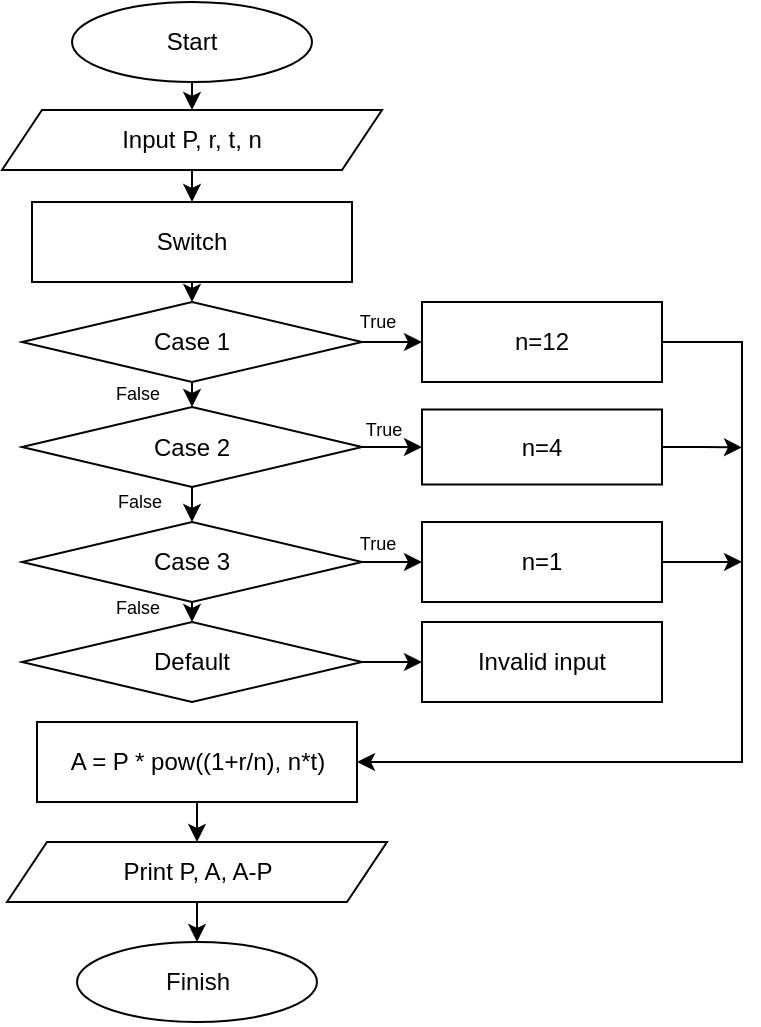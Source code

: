 <mxfile version="24.7.17">
  <diagram name="Сторінка-1" id="j3dnJwqCAzhxyN8Z1lVi">
    <mxGraphModel dx="934" dy="526" grid="1" gridSize="10" guides="1" tooltips="1" connect="1" arrows="1" fold="1" page="1" pageScale="1" pageWidth="827" pageHeight="1169" math="0" shadow="0">
      <root>
        <mxCell id="0" />
        <mxCell id="1" parent="0" />
        <mxCell id="UCkw8O8bc3dzk6dkxjJ4-1" style="edgeStyle=orthogonalEdgeStyle;rounded=0;orthogonalLoop=1;jettySize=auto;html=1;exitX=0.5;exitY=1;exitDx=0;exitDy=0;entryX=0.5;entryY=0;entryDx=0;entryDy=0;" parent="1" source="iA7xg-9TLThsFJfs8mAg-1" target="iA7xg-9TLThsFJfs8mAg-3" edge="1">
          <mxGeometry relative="1" as="geometry" />
        </mxCell>
        <mxCell id="iA7xg-9TLThsFJfs8mAg-1" value="Start" style="ellipse;whiteSpace=wrap;html=1;" parent="1" vertex="1">
          <mxGeometry x="365" y="10" width="120" height="40" as="geometry" />
        </mxCell>
        <mxCell id="UCkw8O8bc3dzk6dkxjJ4-2" style="edgeStyle=orthogonalEdgeStyle;rounded=0;orthogonalLoop=1;jettySize=auto;html=1;exitX=0.5;exitY=1;exitDx=0;exitDy=0;entryX=0.5;entryY=0;entryDx=0;entryDy=0;" parent="1" source="iA7xg-9TLThsFJfs8mAg-3" target="hqbnRQEziRmDWoI5ASOh-35" edge="1">
          <mxGeometry relative="1" as="geometry" />
        </mxCell>
        <mxCell id="iA7xg-9TLThsFJfs8mAg-3" value="Input P, r, t, n" style="shape=parallelogram;perimeter=parallelogramPerimeter;whiteSpace=wrap;html=1;fixedSize=1;" parent="1" vertex="1">
          <mxGeometry x="330" y="64" width="190" height="30" as="geometry" />
        </mxCell>
        <mxCell id="UCkw8O8bc3dzk6dkxjJ4-16" style="edgeStyle=orthogonalEdgeStyle;rounded=0;orthogonalLoop=1;jettySize=auto;html=1;exitX=0.5;exitY=1;exitDx=0;exitDy=0;entryX=0.5;entryY=0;entryDx=0;entryDy=0;" parent="1" source="iA7xg-9TLThsFJfs8mAg-12" target="hqbnRQEziRmDWoI5ASOh-30" edge="1">
          <mxGeometry relative="1" as="geometry" />
        </mxCell>
        <mxCell id="iA7xg-9TLThsFJfs8mAg-12" value="A = P * pow((1+r/n), n*t)" style="rounded=0;whiteSpace=wrap;html=1;" parent="1" vertex="1">
          <mxGeometry x="347.5" y="370" width="160" height="40" as="geometry" />
        </mxCell>
        <mxCell id="iA7xg-9TLThsFJfs8mAg-13" value="Switch(n)" style="text;html=1;align=center;verticalAlign=middle;whiteSpace=wrap;rounded=0;" parent="1" vertex="1">
          <mxGeometry x="400" y="115" width="60" height="30" as="geometry" />
        </mxCell>
        <mxCell id="UCkw8O8bc3dzk6dkxjJ4-4" style="edgeStyle=orthogonalEdgeStyle;rounded=0;orthogonalLoop=1;jettySize=auto;html=1;exitX=0.5;exitY=1;exitDx=0;exitDy=0;entryX=0.5;entryY=0;entryDx=0;entryDy=0;" parent="1" source="iA7xg-9TLThsFJfs8mAg-14" target="hqbnRQEziRmDWoI5ASOh-21" edge="1">
          <mxGeometry relative="1" as="geometry" />
        </mxCell>
        <mxCell id="UCkw8O8bc3dzk6dkxjJ4-8" style="edgeStyle=orthogonalEdgeStyle;rounded=0;orthogonalLoop=1;jettySize=auto;html=1;exitX=1;exitY=0.5;exitDx=0;exitDy=0;entryX=0;entryY=0.5;entryDx=0;entryDy=0;" parent="1" source="iA7xg-9TLThsFJfs8mAg-14" target="iA7xg-9TLThsFJfs8mAg-19" edge="1">
          <mxGeometry relative="1" as="geometry" />
        </mxCell>
        <mxCell id="iA7xg-9TLThsFJfs8mAg-14" value="Case 1" style="rhombus;whiteSpace=wrap;html=1;" parent="1" vertex="1">
          <mxGeometry x="340" y="160" width="170" height="40" as="geometry" />
        </mxCell>
        <mxCell id="UCkw8O8bc3dzk6dkxjJ4-18" style="edgeStyle=orthogonalEdgeStyle;rounded=0;orthogonalLoop=1;jettySize=auto;html=1;entryX=1;entryY=0.5;entryDx=0;entryDy=0;" parent="1" source="iA7xg-9TLThsFJfs8mAg-19" target="iA7xg-9TLThsFJfs8mAg-12" edge="1">
          <mxGeometry relative="1" as="geometry">
            <mxPoint x="510" y="390" as="targetPoint" />
            <Array as="points">
              <mxPoint x="700" y="180" />
              <mxPoint x="700" y="390" />
            </Array>
          </mxGeometry>
        </mxCell>
        <mxCell id="iA7xg-9TLThsFJfs8mAg-19" value="n=12" style="rounded=0;whiteSpace=wrap;html=1;" parent="1" vertex="1">
          <mxGeometry x="540" y="160" width="120" height="40" as="geometry" />
        </mxCell>
        <mxCell id="UCkw8O8bc3dzk6dkxjJ4-19" style="edgeStyle=orthogonalEdgeStyle;rounded=0;orthogonalLoop=1;jettySize=auto;html=1;exitX=1;exitY=0.5;exitDx=0;exitDy=0;" parent="1" source="iA7xg-9TLThsFJfs8mAg-20" edge="1">
          <mxGeometry relative="1" as="geometry">
            <mxPoint x="700" y="232.69" as="targetPoint" />
          </mxGeometry>
        </mxCell>
        <mxCell id="iA7xg-9TLThsFJfs8mAg-20" value="n=4" style="rounded=0;whiteSpace=wrap;html=1;" parent="1" vertex="1">
          <mxGeometry x="540" y="213.75" width="120" height="37.5" as="geometry" />
        </mxCell>
        <mxCell id="UCkw8O8bc3dzk6dkxjJ4-20" style="edgeStyle=orthogonalEdgeStyle;rounded=0;orthogonalLoop=1;jettySize=auto;html=1;exitX=1;exitY=0.5;exitDx=0;exitDy=0;" parent="1" source="iA7xg-9TLThsFJfs8mAg-21" edge="1">
          <mxGeometry relative="1" as="geometry">
            <mxPoint x="700" y="289.931" as="targetPoint" />
          </mxGeometry>
        </mxCell>
        <mxCell id="iA7xg-9TLThsFJfs8mAg-21" value="n=1" style="rounded=0;whiteSpace=wrap;html=1;" parent="1" vertex="1">
          <mxGeometry x="540" y="270" width="120" height="40" as="geometry" />
        </mxCell>
        <mxCell id="iA7xg-9TLThsFJfs8mAg-22" value="Invalid input" style="rounded=0;whiteSpace=wrap;html=1;" parent="1" vertex="1">
          <mxGeometry x="540" y="320" width="120" height="40" as="geometry" />
        </mxCell>
        <mxCell id="UCkw8O8bc3dzk6dkxjJ4-6" style="edgeStyle=orthogonalEdgeStyle;rounded=0;orthogonalLoop=1;jettySize=auto;html=1;exitX=0.5;exitY=1;exitDx=0;exitDy=0;entryX=0.5;entryY=0;entryDx=0;entryDy=0;" parent="1" source="hqbnRQEziRmDWoI5ASOh-21" target="hqbnRQEziRmDWoI5ASOh-23" edge="1">
          <mxGeometry relative="1" as="geometry" />
        </mxCell>
        <mxCell id="UCkw8O8bc3dzk6dkxjJ4-15" style="edgeStyle=orthogonalEdgeStyle;rounded=0;orthogonalLoop=1;jettySize=auto;html=1;exitX=1;exitY=0.5;exitDx=0;exitDy=0;entryX=0;entryY=0.5;entryDx=0;entryDy=0;" parent="1" source="hqbnRQEziRmDWoI5ASOh-21" target="iA7xg-9TLThsFJfs8mAg-20" edge="1">
          <mxGeometry relative="1" as="geometry" />
        </mxCell>
        <mxCell id="hqbnRQEziRmDWoI5ASOh-21" value="Case 2" style="rhombus;whiteSpace=wrap;html=1;" parent="1" vertex="1">
          <mxGeometry x="340" y="212.5" width="170" height="40" as="geometry" />
        </mxCell>
        <mxCell id="UCkw8O8bc3dzk6dkxjJ4-13" style="edgeStyle=orthogonalEdgeStyle;rounded=0;orthogonalLoop=1;jettySize=auto;html=1;exitX=1;exitY=0.5;exitDx=0;exitDy=0;entryX=0;entryY=0.5;entryDx=0;entryDy=0;" parent="1" source="hqbnRQEziRmDWoI5ASOh-22" target="iA7xg-9TLThsFJfs8mAg-22" edge="1">
          <mxGeometry relative="1" as="geometry" />
        </mxCell>
        <mxCell id="hqbnRQEziRmDWoI5ASOh-22" value="Default" style="rhombus;whiteSpace=wrap;html=1;" parent="1" vertex="1">
          <mxGeometry x="340" y="320" width="170" height="40" as="geometry" />
        </mxCell>
        <mxCell id="UCkw8O8bc3dzk6dkxjJ4-7" style="edgeStyle=orthogonalEdgeStyle;rounded=0;orthogonalLoop=1;jettySize=auto;html=1;exitX=0.5;exitY=1;exitDx=0;exitDy=0;entryX=0.5;entryY=0;entryDx=0;entryDy=0;" parent="1" source="hqbnRQEziRmDWoI5ASOh-23" target="hqbnRQEziRmDWoI5ASOh-22" edge="1">
          <mxGeometry relative="1" as="geometry" />
        </mxCell>
        <mxCell id="UCkw8O8bc3dzk6dkxjJ4-14" style="edgeStyle=orthogonalEdgeStyle;rounded=0;orthogonalLoop=1;jettySize=auto;html=1;exitX=1;exitY=0.5;exitDx=0;exitDy=0;entryX=0;entryY=0.5;entryDx=0;entryDy=0;" parent="1" source="hqbnRQEziRmDWoI5ASOh-23" target="iA7xg-9TLThsFJfs8mAg-21" edge="1">
          <mxGeometry relative="1" as="geometry" />
        </mxCell>
        <mxCell id="hqbnRQEziRmDWoI5ASOh-23" value="Case 3" style="rhombus;whiteSpace=wrap;html=1;" parent="1" vertex="1">
          <mxGeometry x="340" y="270" width="170" height="40" as="geometry" />
        </mxCell>
        <mxCell id="hqbnRQEziRmDWoI5ASOh-28" value="&lt;br&gt;&lt;div&gt;&lt;div align=&quot;left&quot;&gt;Finish&lt;br&gt;&lt;/div&gt;&lt;br&gt;&lt;/div&gt;" style="ellipse;whiteSpace=wrap;html=1;align=center;" parent="1" vertex="1">
          <mxGeometry x="367.5" y="480" width="120" height="40" as="geometry" />
        </mxCell>
        <mxCell id="UCkw8O8bc3dzk6dkxjJ4-17" style="edgeStyle=orthogonalEdgeStyle;rounded=0;orthogonalLoop=1;jettySize=auto;html=1;exitX=0.5;exitY=1;exitDx=0;exitDy=0;entryX=0.5;entryY=0;entryDx=0;entryDy=0;" parent="1" source="hqbnRQEziRmDWoI5ASOh-30" target="hqbnRQEziRmDWoI5ASOh-28" edge="1">
          <mxGeometry relative="1" as="geometry" />
        </mxCell>
        <mxCell id="hqbnRQEziRmDWoI5ASOh-30" value="Print P, A, A-P" style="shape=parallelogram;perimeter=parallelogramPerimeter;whiteSpace=wrap;html=1;fixedSize=1;" parent="1" vertex="1">
          <mxGeometry x="332.5" y="430" width="190" height="30" as="geometry" />
        </mxCell>
        <mxCell id="UCkw8O8bc3dzk6dkxjJ4-3" style="edgeStyle=orthogonalEdgeStyle;rounded=0;orthogonalLoop=1;jettySize=auto;html=1;exitX=0.5;exitY=1;exitDx=0;exitDy=0;entryX=0.5;entryY=0;entryDx=0;entryDy=0;" parent="1" source="hqbnRQEziRmDWoI5ASOh-35" target="iA7xg-9TLThsFJfs8mAg-14" edge="1">
          <mxGeometry relative="1" as="geometry" />
        </mxCell>
        <mxCell id="hqbnRQEziRmDWoI5ASOh-35" value="Switch" style="rounded=0;whiteSpace=wrap;html=1;" parent="1" vertex="1">
          <mxGeometry x="345" y="110" width="160" height="40" as="geometry" />
        </mxCell>
        <mxCell id="0I21_vD7akW8MUVqrIoi-1" value="&lt;font style=&quot;font-size: 9px;&quot;&gt;True&lt;/font&gt;" style="text;html=1;align=center;verticalAlign=middle;whiteSpace=wrap;rounded=0;" vertex="1" parent="1">
          <mxGeometry x="488" y="154" width="60" height="30" as="geometry" />
        </mxCell>
        <mxCell id="0I21_vD7akW8MUVqrIoi-2" value="&lt;font style=&quot;font-size: 9px;&quot;&gt;True&lt;/font&gt;" style="text;html=1;align=center;verticalAlign=middle;whiteSpace=wrap;rounded=0;" vertex="1" parent="1">
          <mxGeometry x="491" y="208" width="60" height="30" as="geometry" />
        </mxCell>
        <mxCell id="0I21_vD7akW8MUVqrIoi-3" value="&lt;font style=&quot;font-size: 9px;&quot;&gt;True&lt;/font&gt;" style="text;html=1;align=center;verticalAlign=middle;whiteSpace=wrap;rounded=0;" vertex="1" parent="1">
          <mxGeometry x="488" y="265" width="60" height="30" as="geometry" />
        </mxCell>
        <mxCell id="0I21_vD7akW8MUVqrIoi-6" value="&lt;font style=&quot;font-size: 9px;&quot;&gt;False&lt;/font&gt;" style="text;html=1;align=center;verticalAlign=middle;whiteSpace=wrap;rounded=0;" vertex="1" parent="1">
          <mxGeometry x="367.5" y="190" width="60" height="30" as="geometry" />
        </mxCell>
        <mxCell id="0I21_vD7akW8MUVqrIoi-7" value="&lt;font style=&quot;font-size: 9px;&quot;&gt;False&lt;/font&gt;" style="text;html=1;align=center;verticalAlign=middle;whiteSpace=wrap;rounded=0;" vertex="1" parent="1">
          <mxGeometry x="369" y="244" width="60" height="30" as="geometry" />
        </mxCell>
        <mxCell id="0I21_vD7akW8MUVqrIoi-8" value="&lt;font style=&quot;font-size: 9px;&quot;&gt;False&lt;/font&gt;" style="text;html=1;align=center;verticalAlign=middle;whiteSpace=wrap;rounded=0;" vertex="1" parent="1">
          <mxGeometry x="368" y="297" width="60" height="30" as="geometry" />
        </mxCell>
      </root>
    </mxGraphModel>
  </diagram>
</mxfile>
